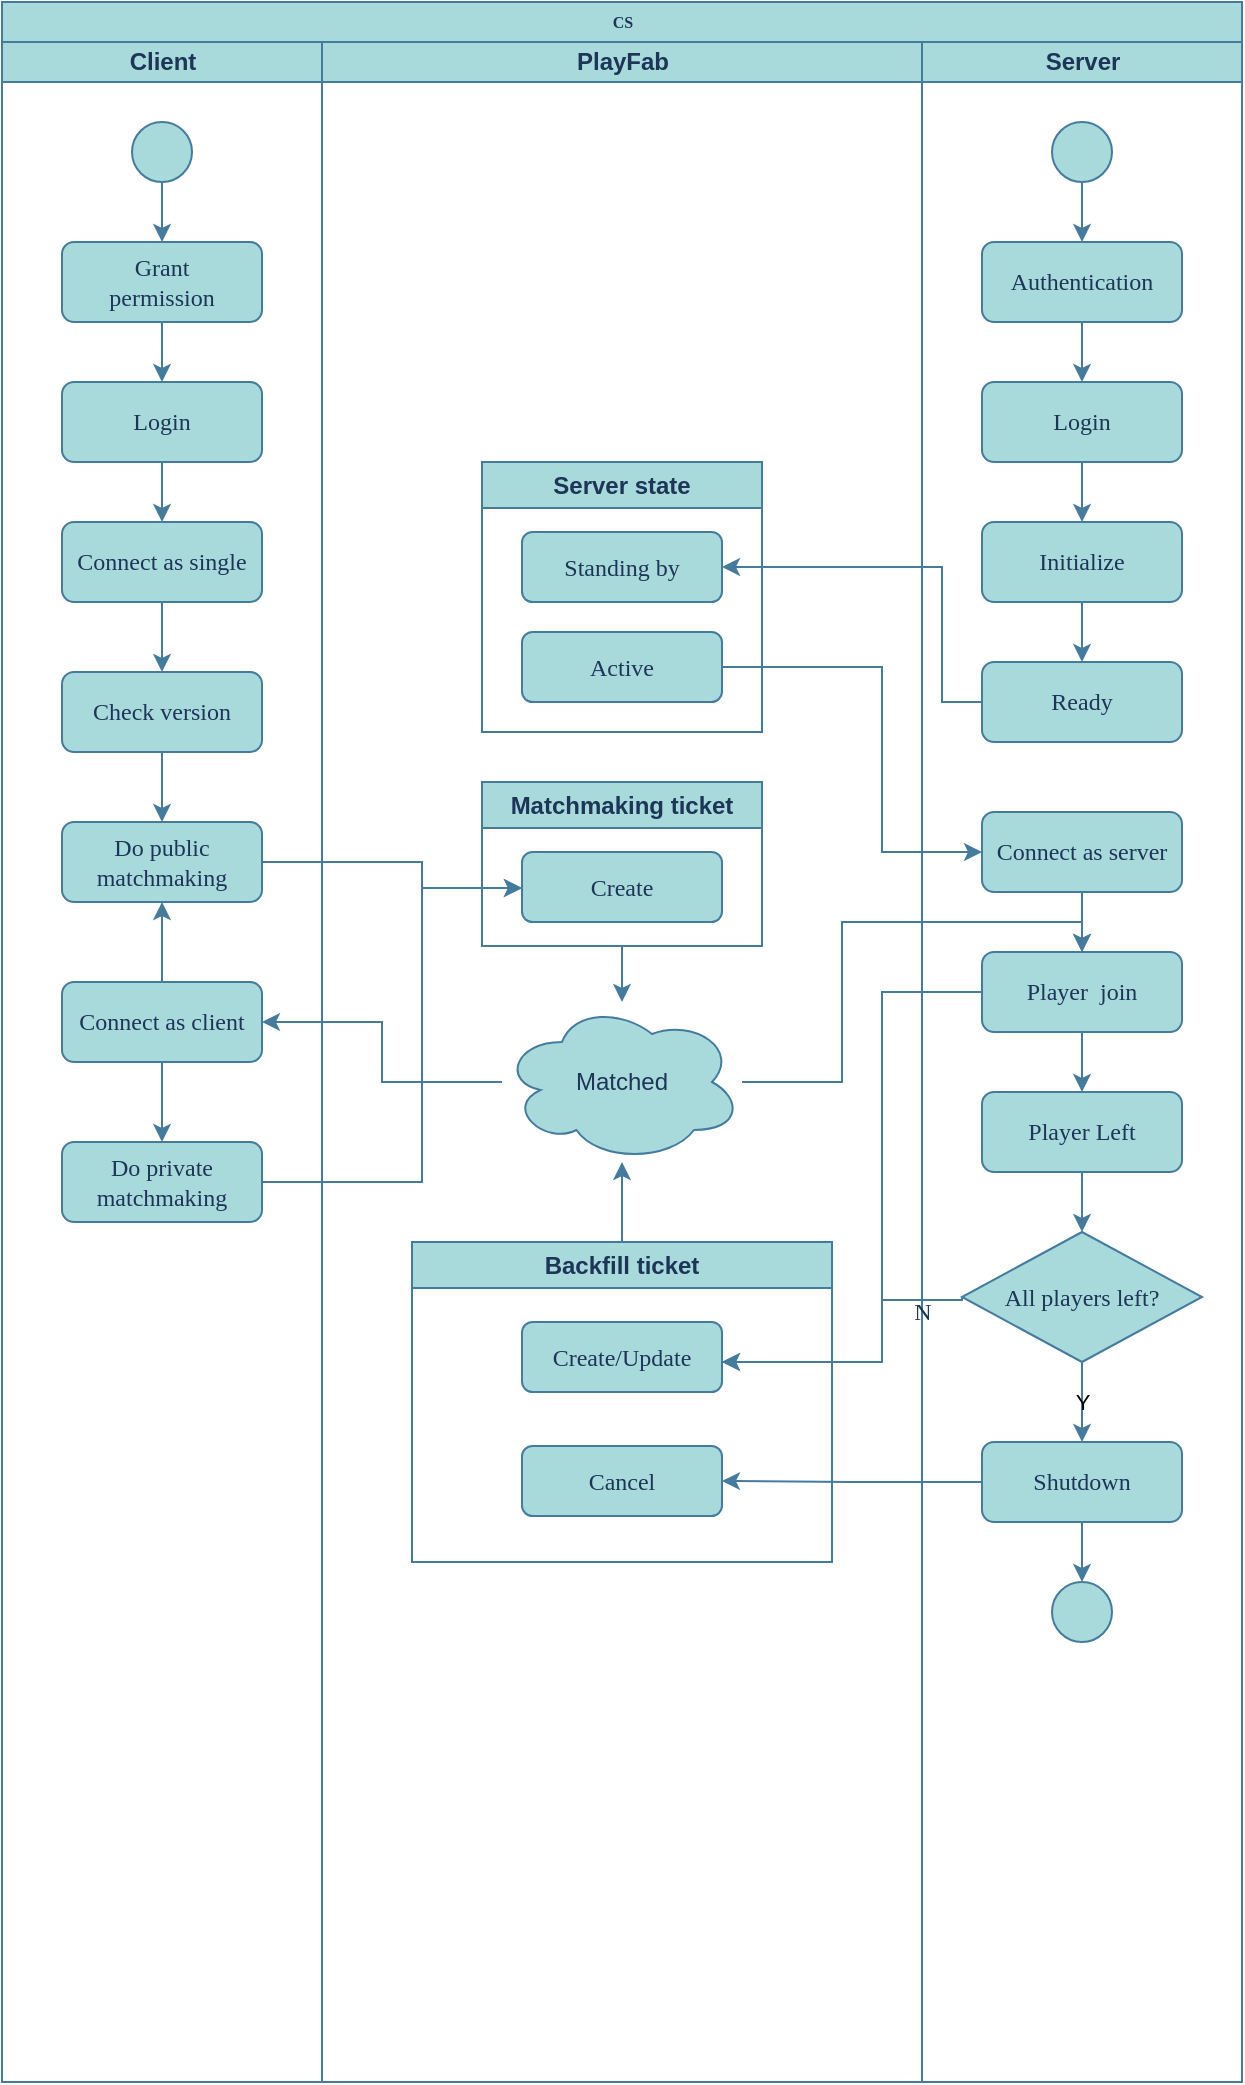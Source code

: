 <mxfile version="21.4.0" type="github">
  <diagram name="Page-1" id="74e2e168-ea6b-b213-b513-2b3c1d86103e">
    <mxGraphModel dx="838" dy="802" grid="1" gridSize="10" guides="1" tooltips="1" connect="1" arrows="1" fold="1" page="1" pageScale="1" pageWidth="1100" pageHeight="850" background="none" math="0" shadow="0">
      <root>
        <mxCell id="0" />
        <mxCell id="1" parent="0" />
        <mxCell id="77e6c97f196da883-1" value="CS" style="swimlane;html=1;childLayout=stackLayout;startSize=20;rounded=0;shadow=0;labelBackgroundColor=none;strokeWidth=1;fontFamily=Verdana;fontSize=8;align=center;fillColor=#A8DADC;strokeColor=#457B9D;fontColor=#1D3557;" parent="1" vertex="1">
          <mxGeometry x="260" y="70" width="620" height="1040" as="geometry">
            <mxRectangle x="300" y="60" width="50" height="20" as="alternateBounds" />
          </mxGeometry>
        </mxCell>
        <mxCell id="77e6c97f196da883-40" style="edgeStyle=orthogonalEdgeStyle;rounded=1;html=1;labelBackgroundColor=none;startArrow=none;startFill=0;startSize=5;endArrow=classicThin;endFill=1;endSize=5;jettySize=auto;orthogonalLoop=1;strokeWidth=1;fontFamily=Verdana;fontSize=8;strokeColor=#457B9D;fontColor=default;" parent="77e6c97f196da883-1" target="77e6c97f196da883-24" edge="1">
          <mxGeometry relative="1" as="geometry">
            <mxPoint x="770" y="690" as="sourcePoint" />
          </mxGeometry>
        </mxCell>
        <mxCell id="77e6c97f196da883-2" value="Client" style="swimlane;html=1;startSize=20;labelBackgroundColor=none;fillColor=#A8DADC;strokeColor=#457B9D;fontColor=#1D3557;" parent="77e6c97f196da883-1" vertex="1">
          <mxGeometry y="20" width="160" height="1020" as="geometry" />
        </mxCell>
        <mxCell id="yFmoRRBljweE4ICY3tDK-78" value="" style="edgeStyle=orthogonalEdgeStyle;rounded=0;orthogonalLoop=1;jettySize=auto;html=1;labelBackgroundColor=none;strokeColor=#457B9D;fontColor=default;" edge="1" parent="77e6c97f196da883-2" source="yFmoRRBljweE4ICY3tDK-76" target="yFmoRRBljweE4ICY3tDK-77">
          <mxGeometry relative="1" as="geometry" />
        </mxCell>
        <mxCell id="yFmoRRBljweE4ICY3tDK-76" value="" style="ellipse;whiteSpace=wrap;html=1;aspect=fixed;labelBackgroundColor=none;fillColor=#A8DADC;strokeColor=#457B9D;fontColor=#1D3557;" vertex="1" parent="77e6c97f196da883-2">
          <mxGeometry x="65" y="40" width="30" height="30" as="geometry" />
        </mxCell>
        <mxCell id="yFmoRRBljweE4ICY3tDK-80" value="" style="edgeStyle=orthogonalEdgeStyle;rounded=0;orthogonalLoop=1;jettySize=auto;html=1;labelBackgroundColor=none;strokeColor=#457B9D;fontColor=default;" edge="1" parent="77e6c97f196da883-2" source="yFmoRRBljweE4ICY3tDK-77" target="yFmoRRBljweE4ICY3tDK-79">
          <mxGeometry relative="1" as="geometry" />
        </mxCell>
        <mxCell id="yFmoRRBljweE4ICY3tDK-77" value="Grant&lt;br&gt;permission" style="rounded=1;whiteSpace=wrap;html=1;shadow=0;labelBackgroundColor=none;strokeWidth=1;fontFamily=Verdana;fontSize=12;align=center;fillColor=#A8DADC;strokeColor=#457B9D;fontColor=#1D3557;" vertex="1" parent="77e6c97f196da883-2">
          <mxGeometry x="30" y="100" width="100" height="40" as="geometry" />
        </mxCell>
        <mxCell id="yFmoRRBljweE4ICY3tDK-82" value="" style="edgeStyle=orthogonalEdgeStyle;rounded=0;orthogonalLoop=1;jettySize=auto;html=1;labelBackgroundColor=none;strokeColor=#457B9D;fontColor=default;" edge="1" parent="77e6c97f196da883-2" source="yFmoRRBljweE4ICY3tDK-79" target="yFmoRRBljweE4ICY3tDK-81">
          <mxGeometry relative="1" as="geometry" />
        </mxCell>
        <mxCell id="yFmoRRBljweE4ICY3tDK-79" value="Login" style="rounded=1;whiteSpace=wrap;html=1;shadow=0;labelBackgroundColor=none;strokeWidth=1;fontFamily=Verdana;fontSize=12;align=center;fillColor=#A8DADC;strokeColor=#457B9D;fontColor=#1D3557;" vertex="1" parent="77e6c97f196da883-2">
          <mxGeometry x="30" y="170" width="100" height="40" as="geometry" />
        </mxCell>
        <mxCell id="yFmoRRBljweE4ICY3tDK-81" value="Connect as single" style="rounded=1;whiteSpace=wrap;html=1;shadow=0;labelBackgroundColor=none;strokeWidth=1;fontFamily=Verdana;fontSize=12;align=center;fillColor=#A8DADC;strokeColor=#457B9D;fontColor=#1D3557;" vertex="1" parent="77e6c97f196da883-2">
          <mxGeometry x="30" y="240" width="100" height="40" as="geometry" />
        </mxCell>
        <mxCell id="yFmoRRBljweE4ICY3tDK-83" value="Do public matchmaking" style="rounded=1;whiteSpace=wrap;html=1;shadow=0;labelBackgroundColor=none;strokeWidth=1;fontFamily=Verdana;fontSize=12;align=center;fillColor=#A8DADC;strokeColor=#457B9D;fontColor=#1D3557;" vertex="1" parent="77e6c97f196da883-2">
          <mxGeometry x="30" y="390" width="100" height="40" as="geometry" />
        </mxCell>
        <mxCell id="yFmoRRBljweE4ICY3tDK-86" value="" style="edgeStyle=orthogonalEdgeStyle;rounded=0;orthogonalLoop=1;jettySize=auto;html=1;labelBackgroundColor=none;strokeColor=#457B9D;fontColor=default;" edge="1" parent="77e6c97f196da883-2" source="yFmoRRBljweE4ICY3tDK-85" target="yFmoRRBljweE4ICY3tDK-83">
          <mxGeometry relative="1" as="geometry" />
        </mxCell>
        <mxCell id="yFmoRRBljweE4ICY3tDK-85" value="Check version" style="rounded=1;whiteSpace=wrap;html=1;shadow=0;labelBackgroundColor=none;strokeWidth=1;fontFamily=Verdana;fontSize=12;align=center;fillColor=#A8DADC;strokeColor=#457B9D;fontColor=#1D3557;" vertex="1" parent="77e6c97f196da883-2">
          <mxGeometry x="30" y="315" width="100" height="40" as="geometry" />
        </mxCell>
        <mxCell id="yFmoRRBljweE4ICY3tDK-84" value="" style="edgeStyle=orthogonalEdgeStyle;rounded=0;orthogonalLoop=1;jettySize=auto;html=1;labelBackgroundColor=none;strokeColor=#457B9D;fontColor=default;" edge="1" parent="77e6c97f196da883-2" source="yFmoRRBljweE4ICY3tDK-81" target="yFmoRRBljweE4ICY3tDK-85">
          <mxGeometry relative="1" as="geometry" />
        </mxCell>
        <mxCell id="yFmoRRBljweE4ICY3tDK-118" value="" style="edgeStyle=orthogonalEdgeStyle;rounded=0;orthogonalLoop=1;jettySize=auto;html=1;labelBackgroundColor=none;strokeColor=#457B9D;fontColor=default;" edge="1" parent="77e6c97f196da883-2" source="yFmoRRBljweE4ICY3tDK-113" target="yFmoRRBljweE4ICY3tDK-117">
          <mxGeometry relative="1" as="geometry" />
        </mxCell>
        <mxCell id="yFmoRRBljweE4ICY3tDK-122" value="" style="edgeStyle=orthogonalEdgeStyle;rounded=0;orthogonalLoop=1;jettySize=auto;html=1;labelBackgroundColor=none;strokeColor=#457B9D;fontColor=default;" edge="1" parent="77e6c97f196da883-2" source="yFmoRRBljweE4ICY3tDK-113" target="yFmoRRBljweE4ICY3tDK-83">
          <mxGeometry relative="1" as="geometry" />
        </mxCell>
        <mxCell id="yFmoRRBljweE4ICY3tDK-113" value="Connect as client" style="rounded=1;whiteSpace=wrap;html=1;shadow=0;labelBackgroundColor=none;strokeWidth=1;fontFamily=Verdana;fontSize=12;align=center;fillColor=#A8DADC;strokeColor=#457B9D;fontColor=#1D3557;" vertex="1" parent="77e6c97f196da883-2">
          <mxGeometry x="30" y="470" width="100" height="40" as="geometry" />
        </mxCell>
        <mxCell id="yFmoRRBljweE4ICY3tDK-117" value="Do private matchmaking" style="rounded=1;whiteSpace=wrap;html=1;shadow=0;labelBackgroundColor=none;strokeWidth=1;fontFamily=Verdana;fontSize=12;align=center;fillColor=#A8DADC;strokeColor=#457B9D;fontColor=#1D3557;" vertex="1" parent="77e6c97f196da883-2">
          <mxGeometry x="30" y="550" width="100" height="40" as="geometry" />
        </mxCell>
        <mxCell id="77e6c97f196da883-3" value="PlayFab" style="swimlane;html=1;startSize=20;labelBackgroundColor=none;fillColor=#A8DADC;strokeColor=#457B9D;fontColor=#1D3557;" parent="77e6c97f196da883-1" vertex="1">
          <mxGeometry x="160" y="20" width="300" height="1020" as="geometry" />
        </mxCell>
        <mxCell id="yFmoRRBljweE4ICY3tDK-25" value="Server state" style="swimlane;whiteSpace=wrap;html=1;labelBackgroundColor=none;fillColor=#A8DADC;strokeColor=#457B9D;fontColor=#1D3557;" vertex="1" parent="77e6c97f196da883-3">
          <mxGeometry x="80" y="210" width="140" height="135" as="geometry" />
        </mxCell>
        <mxCell id="yFmoRRBljweE4ICY3tDK-21" value="Standing by" style="rounded=1;whiteSpace=wrap;html=1;shadow=0;labelBackgroundColor=none;strokeWidth=1;fontFamily=Verdana;fontSize=12;align=center;fillColor=#A8DADC;strokeColor=#457B9D;fontColor=#1D3557;" vertex="1" parent="yFmoRRBljweE4ICY3tDK-25">
          <mxGeometry x="20" y="35" width="100" height="35" as="geometry" />
        </mxCell>
        <mxCell id="yFmoRRBljweE4ICY3tDK-23" value="Active" style="rounded=1;whiteSpace=wrap;html=1;shadow=0;labelBackgroundColor=none;strokeWidth=1;fontFamily=Verdana;fontSize=12;align=center;fillColor=#A8DADC;strokeColor=#457B9D;fontColor=#1D3557;" vertex="1" parent="yFmoRRBljweE4ICY3tDK-25">
          <mxGeometry x="20" y="85" width="100" height="35" as="geometry" />
        </mxCell>
        <mxCell id="yFmoRRBljweE4ICY3tDK-110" value="" style="edgeStyle=orthogonalEdgeStyle;rounded=0;orthogonalLoop=1;jettySize=auto;html=1;labelBackgroundColor=none;strokeColor=#457B9D;fontColor=default;" edge="1" parent="77e6c97f196da883-3" source="yFmoRRBljweE4ICY3tDK-62" target="yFmoRRBljweE4ICY3tDK-108">
          <mxGeometry relative="1" as="geometry" />
        </mxCell>
        <mxCell id="yFmoRRBljweE4ICY3tDK-62" value="Backfill ticket" style="swimlane;whiteSpace=wrap;html=1;labelBackgroundColor=none;fillColor=#A8DADC;strokeColor=#457B9D;fontColor=#1D3557;" vertex="1" parent="77e6c97f196da883-3">
          <mxGeometry x="45" y="600" width="210" height="160" as="geometry" />
        </mxCell>
        <mxCell id="yFmoRRBljweE4ICY3tDK-104" value="Create/Update" style="rounded=1;whiteSpace=wrap;html=1;shadow=0;labelBackgroundColor=none;strokeWidth=1;fontFamily=Verdana;fontSize=12;align=center;fillColor=#A8DADC;strokeColor=#457B9D;fontColor=#1D3557;" vertex="1" parent="yFmoRRBljweE4ICY3tDK-62">
          <mxGeometry x="55" y="40" width="100" height="35" as="geometry" />
        </mxCell>
        <mxCell id="yFmoRRBljweE4ICY3tDK-107" value="Cancel" style="rounded=1;whiteSpace=wrap;html=1;shadow=0;labelBackgroundColor=none;strokeWidth=1;fontFamily=Verdana;fontSize=12;align=center;fillColor=#A8DADC;strokeColor=#457B9D;fontColor=#1D3557;" vertex="1" parent="yFmoRRBljweE4ICY3tDK-62">
          <mxGeometry x="55" y="102" width="100" height="35" as="geometry" />
        </mxCell>
        <mxCell id="yFmoRRBljweE4ICY3tDK-109" value="" style="edgeStyle=orthogonalEdgeStyle;rounded=0;orthogonalLoop=1;jettySize=auto;html=1;labelBackgroundColor=none;strokeColor=#457B9D;fontColor=default;" edge="1" parent="77e6c97f196da883-3" source="yFmoRRBljweE4ICY3tDK-96" target="yFmoRRBljweE4ICY3tDK-108">
          <mxGeometry relative="1" as="geometry" />
        </mxCell>
        <mxCell id="yFmoRRBljweE4ICY3tDK-96" value="Matchmaking ticket" style="swimlane;whiteSpace=wrap;html=1;labelBackgroundColor=none;fillColor=#A8DADC;strokeColor=#457B9D;fontColor=#1D3557;" vertex="1" parent="77e6c97f196da883-3">
          <mxGeometry x="80" y="370" width="140" height="82" as="geometry" />
        </mxCell>
        <mxCell id="yFmoRRBljweE4ICY3tDK-97" value="Create" style="rounded=1;whiteSpace=wrap;html=1;shadow=0;labelBackgroundColor=none;strokeWidth=1;fontFamily=Verdana;fontSize=12;align=center;fillColor=#A8DADC;strokeColor=#457B9D;fontColor=#1D3557;" vertex="1" parent="yFmoRRBljweE4ICY3tDK-96">
          <mxGeometry x="20" y="35" width="100" height="35" as="geometry" />
        </mxCell>
        <mxCell id="yFmoRRBljweE4ICY3tDK-108" value="Matched" style="ellipse;shape=cloud;whiteSpace=wrap;html=1;labelBackgroundColor=none;fillColor=#A8DADC;strokeColor=#457B9D;fontColor=#1D3557;" vertex="1" parent="77e6c97f196da883-3">
          <mxGeometry x="90" y="480" width="120" height="80" as="geometry" />
        </mxCell>
        <mxCell id="yFmoRRBljweE4ICY3tDK-22" value="" style="edgeStyle=orthogonalEdgeStyle;rounded=0;orthogonalLoop=1;jettySize=auto;html=1;entryX=1;entryY=0.5;entryDx=0;entryDy=0;labelBackgroundColor=none;strokeColor=#457B9D;fontColor=default;" edge="1" parent="77e6c97f196da883-1" source="yFmoRRBljweE4ICY3tDK-19" target="yFmoRRBljweE4ICY3tDK-21">
          <mxGeometry relative="1" as="geometry">
            <Array as="points">
              <mxPoint x="470" y="350" />
              <mxPoint x="470" y="283" />
            </Array>
          </mxGeometry>
        </mxCell>
        <mxCell id="yFmoRRBljweE4ICY3tDK-27" value="" style="edgeStyle=orthogonalEdgeStyle;rounded=0;orthogonalLoop=1;jettySize=auto;html=1;entryX=0;entryY=0.5;entryDx=0;entryDy=0;labelBackgroundColor=none;strokeColor=#457B9D;fontColor=default;" edge="1" parent="77e6c97f196da883-1" source="yFmoRRBljweE4ICY3tDK-23" target="yFmoRRBljweE4ICY3tDK-26">
          <mxGeometry relative="1" as="geometry">
            <Array as="points">
              <mxPoint x="440" y="333" />
              <mxPoint x="440" y="425" />
            </Array>
          </mxGeometry>
        </mxCell>
        <mxCell id="77e6c97f196da883-5" value="Server" style="swimlane;html=1;startSize=20;labelBackgroundColor=none;fillColor=#A8DADC;strokeColor=#457B9D;fontColor=#1D3557;" parent="77e6c97f196da883-1" vertex="1">
          <mxGeometry x="460" y="20" width="160" height="1020" as="geometry" />
        </mxCell>
        <mxCell id="yFmoRRBljweE4ICY3tDK-11" value="" style="edgeStyle=orthogonalEdgeStyle;rounded=0;orthogonalLoop=1;jettySize=auto;html=1;labelBackgroundColor=none;strokeColor=#457B9D;fontColor=default;" edge="1" parent="77e6c97f196da883-5" source="yFmoRRBljweE4ICY3tDK-2" target="yFmoRRBljweE4ICY3tDK-7">
          <mxGeometry relative="1" as="geometry" />
        </mxCell>
        <mxCell id="yFmoRRBljweE4ICY3tDK-2" value="Authentication" style="rounded=1;whiteSpace=wrap;html=1;shadow=0;labelBackgroundColor=none;strokeWidth=1;fontFamily=Verdana;fontSize=12;align=center;fillColor=#A8DADC;strokeColor=#457B9D;fontColor=#1D3557;" vertex="1" parent="77e6c97f196da883-5">
          <mxGeometry x="30" y="100" width="100" height="40" as="geometry" />
        </mxCell>
        <mxCell id="yFmoRRBljweE4ICY3tDK-4" value="" style="edgeStyle=orthogonalEdgeStyle;rounded=0;orthogonalLoop=1;jettySize=auto;html=1;labelBackgroundColor=none;strokeColor=#457B9D;fontColor=default;" edge="1" parent="77e6c97f196da883-5" source="yFmoRRBljweE4ICY3tDK-3" target="yFmoRRBljweE4ICY3tDK-2">
          <mxGeometry relative="1" as="geometry" />
        </mxCell>
        <mxCell id="yFmoRRBljweE4ICY3tDK-3" value="" style="ellipse;whiteSpace=wrap;html=1;aspect=fixed;labelBackgroundColor=none;fillColor=#A8DADC;strokeColor=#457B9D;fontColor=#1D3557;" vertex="1" parent="77e6c97f196da883-5">
          <mxGeometry x="65" y="40" width="30" height="30" as="geometry" />
        </mxCell>
        <mxCell id="yFmoRRBljweE4ICY3tDK-18" value="" style="edgeStyle=orthogonalEdgeStyle;rounded=0;orthogonalLoop=1;jettySize=auto;html=1;labelBackgroundColor=none;strokeColor=#457B9D;fontColor=default;" edge="1" parent="77e6c97f196da883-5" source="yFmoRRBljweE4ICY3tDK-7" target="yFmoRRBljweE4ICY3tDK-17">
          <mxGeometry relative="1" as="geometry" />
        </mxCell>
        <mxCell id="yFmoRRBljweE4ICY3tDK-7" value="Login" style="rounded=1;whiteSpace=wrap;html=1;shadow=0;labelBackgroundColor=none;strokeWidth=1;fontFamily=Verdana;fontSize=12;align=center;fillColor=#A8DADC;strokeColor=#457B9D;fontColor=#1D3557;" vertex="1" parent="77e6c97f196da883-5">
          <mxGeometry x="30" y="170" width="100" height="40" as="geometry" />
        </mxCell>
        <mxCell id="yFmoRRBljweE4ICY3tDK-20" value="" style="edgeStyle=orthogonalEdgeStyle;rounded=0;orthogonalLoop=1;jettySize=auto;html=1;labelBackgroundColor=none;strokeColor=#457B9D;fontColor=default;" edge="1" parent="77e6c97f196da883-5" source="yFmoRRBljweE4ICY3tDK-17" target="yFmoRRBljweE4ICY3tDK-19">
          <mxGeometry relative="1" as="geometry" />
        </mxCell>
        <mxCell id="yFmoRRBljweE4ICY3tDK-17" value="Initialize" style="rounded=1;whiteSpace=wrap;html=1;shadow=0;labelBackgroundColor=none;strokeWidth=1;fontFamily=Verdana;fontSize=12;align=center;fillColor=#A8DADC;strokeColor=#457B9D;fontColor=#1D3557;" vertex="1" parent="77e6c97f196da883-5">
          <mxGeometry x="30" y="240" width="100" height="40" as="geometry" />
        </mxCell>
        <mxCell id="yFmoRRBljweE4ICY3tDK-19" value="Ready" style="rounded=1;whiteSpace=wrap;html=1;shadow=0;labelBackgroundColor=none;strokeWidth=1;fontFamily=Verdana;fontSize=12;align=center;fillColor=#A8DADC;strokeColor=#457B9D;fontColor=#1D3557;" vertex="1" parent="77e6c97f196da883-5">
          <mxGeometry x="30" y="310" width="100" height="40" as="geometry" />
        </mxCell>
        <mxCell id="yFmoRRBljweE4ICY3tDK-29" value="" style="edgeStyle=orthogonalEdgeStyle;rounded=0;orthogonalLoop=1;jettySize=auto;html=1;labelBackgroundColor=none;strokeColor=#457B9D;fontColor=default;" edge="1" parent="77e6c97f196da883-5" source="yFmoRRBljweE4ICY3tDK-26" target="yFmoRRBljweE4ICY3tDK-28">
          <mxGeometry relative="1" as="geometry" />
        </mxCell>
        <mxCell id="yFmoRRBljweE4ICY3tDK-26" value="Connect as server" style="rounded=1;whiteSpace=wrap;html=1;shadow=0;labelBackgroundColor=none;strokeWidth=1;fontFamily=Verdana;fontSize=12;align=center;fillColor=#A8DADC;strokeColor=#457B9D;fontColor=#1D3557;" vertex="1" parent="77e6c97f196da883-5">
          <mxGeometry x="30" y="385" width="100" height="40" as="geometry" />
        </mxCell>
        <mxCell id="yFmoRRBljweE4ICY3tDK-28" value="Player &amp;nbsp;join" style="rounded=1;whiteSpace=wrap;html=1;shadow=0;labelBackgroundColor=none;strokeWidth=1;fontFamily=Verdana;fontSize=12;align=center;fillColor=#A8DADC;strokeColor=#457B9D;fontColor=#1D3557;" vertex="1" parent="77e6c97f196da883-5">
          <mxGeometry x="30" y="455" width="100" height="40" as="geometry" />
        </mxCell>
        <mxCell id="yFmoRRBljweE4ICY3tDK-36" value="&lt;font face=&quot;Verdana&quot;&gt;All players left?&lt;/font&gt;" style="rhombus;whiteSpace=wrap;html=1;labelBackgroundColor=none;fillColor=#A8DADC;strokeColor=#457B9D;fontColor=#1D3557;" vertex="1" parent="77e6c97f196da883-5">
          <mxGeometry x="20" y="595" width="120" height="65" as="geometry" />
        </mxCell>
        <mxCell id="yFmoRRBljweE4ICY3tDK-58" value="" style="edgeStyle=orthogonalEdgeStyle;rounded=0;orthogonalLoop=1;jettySize=auto;html=1;labelBackgroundColor=none;strokeColor=#457B9D;fontColor=default;" edge="1" parent="77e6c97f196da883-5" source="yFmoRRBljweE4ICY3tDK-56" target="yFmoRRBljweE4ICY3tDK-36">
          <mxGeometry relative="1" as="geometry" />
        </mxCell>
        <mxCell id="yFmoRRBljweE4ICY3tDK-56" value="Player Left" style="rounded=1;whiteSpace=wrap;html=1;shadow=0;labelBackgroundColor=none;strokeWidth=1;fontFamily=Verdana;fontSize=12;align=center;fillColor=#A8DADC;strokeColor=#457B9D;fontColor=#1D3557;" vertex="1" parent="77e6c97f196da883-5">
          <mxGeometry x="30" y="525" width="100" height="40" as="geometry" />
        </mxCell>
        <mxCell id="yFmoRRBljweE4ICY3tDK-34" value="" style="edgeStyle=orthogonalEdgeStyle;rounded=0;orthogonalLoop=1;jettySize=auto;html=1;labelBackgroundColor=none;strokeColor=#457B9D;fontColor=default;" edge="1" parent="77e6c97f196da883-5" source="yFmoRRBljweE4ICY3tDK-28" target="yFmoRRBljweE4ICY3tDK-56">
          <mxGeometry relative="1" as="geometry">
            <mxPoint x="80" y="525" as="targetPoint" />
          </mxGeometry>
        </mxCell>
        <mxCell id="yFmoRRBljweE4ICY3tDK-75" value="" style="edgeStyle=orthogonalEdgeStyle;rounded=0;orthogonalLoop=1;jettySize=auto;html=1;labelBackgroundColor=none;strokeColor=#457B9D;fontColor=default;" edge="1" parent="77e6c97f196da883-5" source="yFmoRRBljweE4ICY3tDK-37" target="yFmoRRBljweE4ICY3tDK-74">
          <mxGeometry relative="1" as="geometry" />
        </mxCell>
        <mxCell id="yFmoRRBljweE4ICY3tDK-37" value="Shutdown" style="rounded=1;whiteSpace=wrap;html=1;shadow=0;labelBackgroundColor=none;strokeWidth=1;fontFamily=Verdana;fontSize=12;align=center;fillColor=#A8DADC;strokeColor=#457B9D;fontColor=#1D3557;" vertex="1" parent="77e6c97f196da883-5">
          <mxGeometry x="30" y="700" width="100" height="40" as="geometry" />
        </mxCell>
        <mxCell id="yFmoRRBljweE4ICY3tDK-38" value="Y" style="edgeStyle=orthogonalEdgeStyle;rounded=0;orthogonalLoop=1;jettySize=auto;html=1;labelBackgroundColor=none;strokeColor=#457B9D;fontColor=default;" edge="1" parent="77e6c97f196da883-5" source="yFmoRRBljweE4ICY3tDK-36" target="yFmoRRBljweE4ICY3tDK-37">
          <mxGeometry relative="1" as="geometry" />
        </mxCell>
        <mxCell id="yFmoRRBljweE4ICY3tDK-74" value="" style="ellipse;whiteSpace=wrap;html=1;aspect=fixed;labelBackgroundColor=none;fillColor=#A8DADC;strokeColor=#457B9D;fontColor=#1D3557;" vertex="1" parent="77e6c97f196da883-5">
          <mxGeometry x="65" y="770" width="30" height="30" as="geometry" />
        </mxCell>
        <mxCell id="yFmoRRBljweE4ICY3tDK-73" value="" style="edgeStyle=orthogonalEdgeStyle;rounded=0;orthogonalLoop=1;jettySize=auto;html=1;labelBackgroundColor=none;strokeColor=#457B9D;fontColor=default;" edge="1" parent="77e6c97f196da883-1" source="yFmoRRBljweE4ICY3tDK-37" target="yFmoRRBljweE4ICY3tDK-107">
          <mxGeometry relative="1" as="geometry">
            <mxPoint x="360" y="740" as="targetPoint" />
          </mxGeometry>
        </mxCell>
        <mxCell id="yFmoRRBljweE4ICY3tDK-87" value="" style="edgeStyle=orthogonalEdgeStyle;rounded=0;orthogonalLoop=1;jettySize=auto;html=1;labelBackgroundColor=none;strokeColor=#457B9D;fontColor=default;" edge="1" parent="77e6c97f196da883-1" target="yFmoRRBljweE4ICY3tDK-104">
          <mxGeometry relative="1" as="geometry">
            <mxPoint x="480" y="648" as="sourcePoint" />
            <mxPoint x="375" y="680" as="targetPoint" />
            <Array as="points">
              <mxPoint x="480" y="649" />
              <mxPoint x="440" y="649" />
              <mxPoint x="440" y="680" />
            </Array>
          </mxGeometry>
        </mxCell>
        <mxCell id="yFmoRRBljweE4ICY3tDK-88" value="N" style="edgeLabel;html=1;align=center;verticalAlign=middle;resizable=0;points=[];fontFamily=Verdana;fontSize=12;labelBackgroundColor=none;fontColor=#1D3557;" vertex="1" connectable="0" parent="yFmoRRBljweE4ICY3tDK-87">
          <mxGeometry x="-0.147" y="1" relative="1" as="geometry">
            <mxPoint x="19" y="-18" as="offset" />
          </mxGeometry>
        </mxCell>
        <mxCell id="yFmoRRBljweE4ICY3tDK-89" value="" style="edgeStyle=orthogonalEdgeStyle;rounded=0;orthogonalLoop=1;jettySize=auto;html=1;labelBackgroundColor=none;strokeColor=#457B9D;fontColor=default;" edge="1" parent="77e6c97f196da883-1" source="yFmoRRBljweE4ICY3tDK-28" target="yFmoRRBljweE4ICY3tDK-104">
          <mxGeometry relative="1" as="geometry">
            <mxPoint x="500" y="750" as="sourcePoint" />
            <mxPoint x="375" y="680" as="targetPoint" />
            <Array as="points">
              <mxPoint x="440" y="495" />
              <mxPoint x="440" y="680" />
            </Array>
          </mxGeometry>
        </mxCell>
        <mxCell id="yFmoRRBljweE4ICY3tDK-106" value="" style="edgeStyle=orthogonalEdgeStyle;rounded=0;orthogonalLoop=1;jettySize=auto;html=1;exitX=1;exitY=0.5;exitDx=0;exitDy=0;labelBackgroundColor=none;strokeColor=#457B9D;fontColor=default;" edge="1" parent="77e6c97f196da883-1" source="yFmoRRBljweE4ICY3tDK-83" target="yFmoRRBljweE4ICY3tDK-97">
          <mxGeometry relative="1" as="geometry">
            <mxPoint x="90" y="385" as="sourcePoint" />
            <mxPoint x="90" y="420" as="targetPoint" />
            <Array as="points">
              <mxPoint x="210" y="430" />
              <mxPoint x="210" y="443" />
            </Array>
          </mxGeometry>
        </mxCell>
        <mxCell id="yFmoRRBljweE4ICY3tDK-111" value="" style="edgeStyle=orthogonalEdgeStyle;rounded=0;orthogonalLoop=1;jettySize=auto;html=1;entryX=0.5;entryY=0;entryDx=0;entryDy=0;labelBackgroundColor=none;strokeColor=#457B9D;fontColor=default;" edge="1" parent="77e6c97f196da883-1" source="yFmoRRBljweE4ICY3tDK-108" target="yFmoRRBljweE4ICY3tDK-28">
          <mxGeometry relative="1" as="geometry">
            <mxPoint x="320" y="482" as="sourcePoint" />
            <mxPoint x="320" y="510" as="targetPoint" />
            <Array as="points">
              <mxPoint x="420" y="540" />
              <mxPoint x="420" y="460" />
              <mxPoint x="540" y="460" />
            </Array>
          </mxGeometry>
        </mxCell>
        <mxCell id="yFmoRRBljweE4ICY3tDK-116" value="" style="edgeStyle=orthogonalEdgeStyle;rounded=0;orthogonalLoop=1;jettySize=auto;html=1;entryX=1;entryY=0.5;entryDx=0;entryDy=0;labelBackgroundColor=none;strokeColor=#457B9D;fontColor=default;" edge="1" parent="77e6c97f196da883-1" source="yFmoRRBljweE4ICY3tDK-108" target="yFmoRRBljweE4ICY3tDK-113">
          <mxGeometry relative="1" as="geometry">
            <mxPoint x="320" y="630" as="sourcePoint" />
            <mxPoint x="320" y="590" as="targetPoint" />
          </mxGeometry>
        </mxCell>
        <mxCell id="yFmoRRBljweE4ICY3tDK-119" value="" style="edgeStyle=orthogonalEdgeStyle;rounded=0;orthogonalLoop=1;jettySize=auto;html=1;labelBackgroundColor=none;strokeColor=#457B9D;fontColor=default;" edge="1" parent="77e6c97f196da883-1" source="yFmoRRBljweE4ICY3tDK-117" target="yFmoRRBljweE4ICY3tDK-97">
          <mxGeometry relative="1" as="geometry">
            <mxPoint x="90" y="540" as="sourcePoint" />
            <mxPoint x="90" y="580" as="targetPoint" />
            <Array as="points">
              <mxPoint x="210" y="590" />
              <mxPoint x="210" y="443" />
            </Array>
          </mxGeometry>
        </mxCell>
      </root>
    </mxGraphModel>
  </diagram>
</mxfile>
